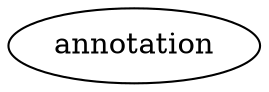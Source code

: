 digraph {
	graph [bb="0,0,96.191,36"];
	node [label="\N"];
	annotation	[height=0.5,
		label=annotation,
		pos="48.096,18",
		width=1.336];
}
